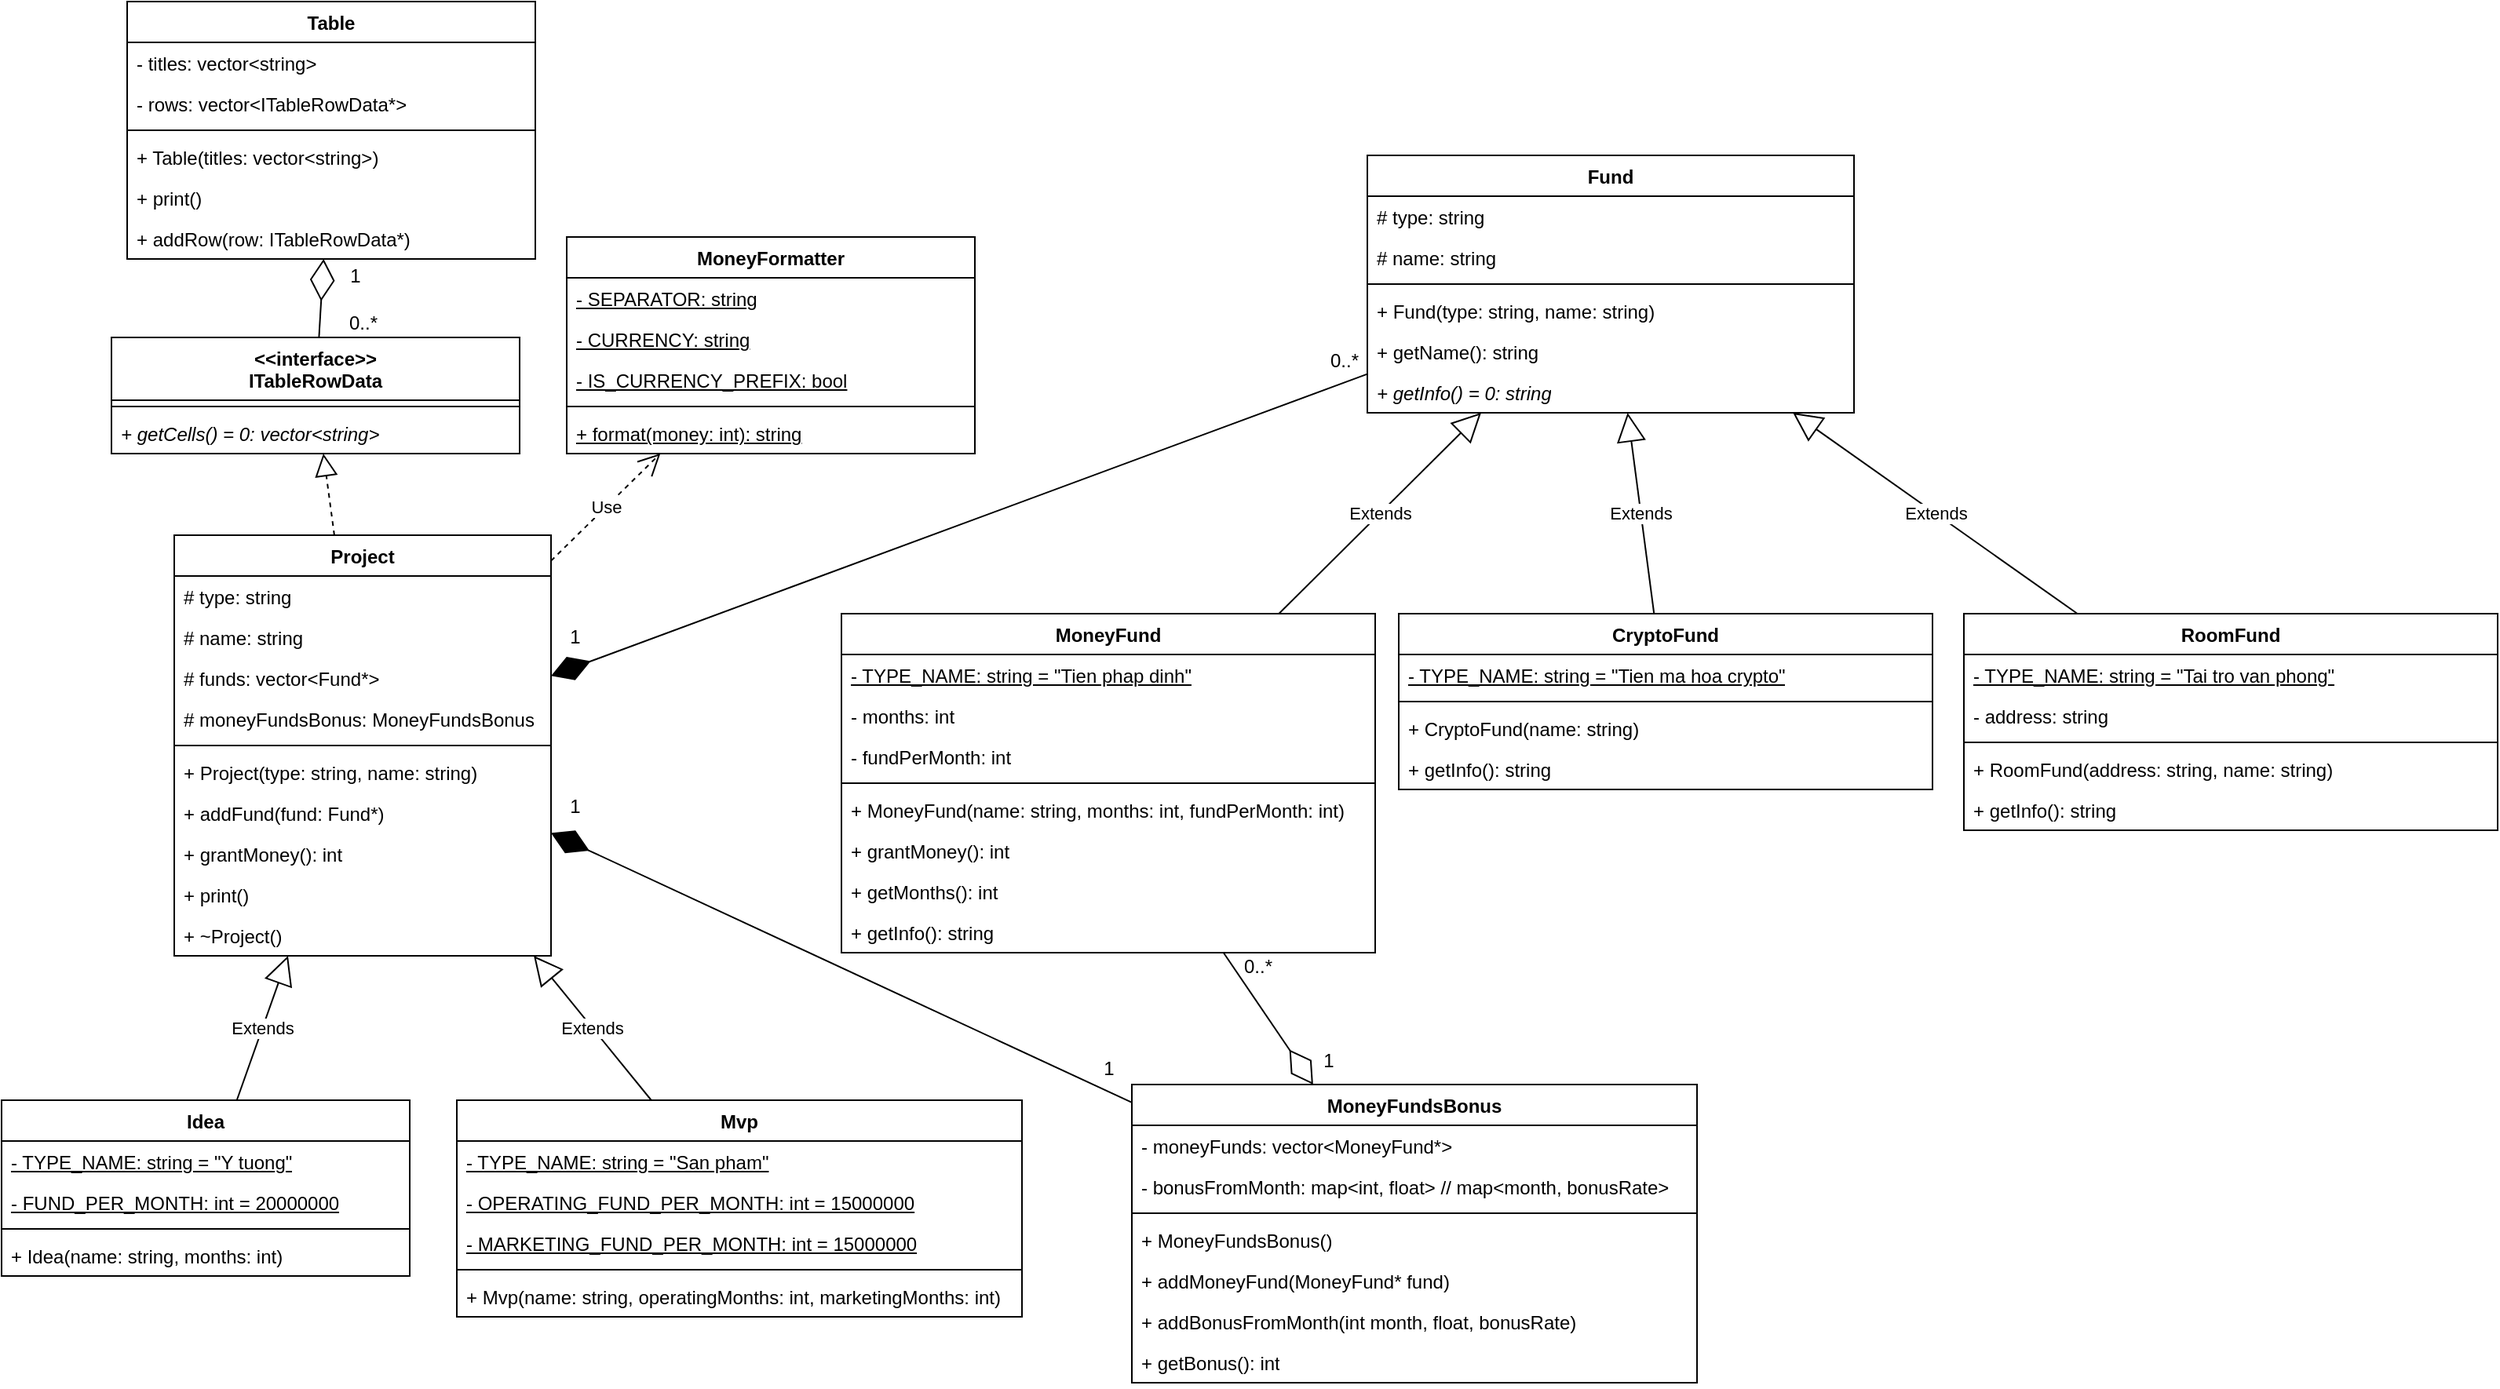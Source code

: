 <mxfile version="21.6.6" type="device">
  <diagram name="Page-1" id="ewAJtJAnc_Y8RpBzLz0w">
    <mxGraphModel dx="1050" dy="1666" grid="1" gridSize="10" guides="1" tooltips="1" connect="1" arrows="1" fold="1" page="1" pageScale="1" pageWidth="850" pageHeight="1100" math="0" shadow="0">
      <root>
        <mxCell id="0" />
        <mxCell id="1" parent="0" />
        <mxCell id="tlYxguj1pBxZnLDJ_f96-1" value="Project" style="swimlane;fontStyle=1;align=center;verticalAlign=top;childLayout=stackLayout;horizontal=1;startSize=26;horizontalStack=0;resizeParent=1;resizeParentMax=0;resizeLast=0;collapsible=1;marginBottom=0;whiteSpace=wrap;html=1;" parent="1" vertex="1">
          <mxGeometry x="230" y="210" width="240" height="268" as="geometry" />
        </mxCell>
        <mxCell id="tlYxguj1pBxZnLDJ_f96-2" value="# type: string" style="text;strokeColor=none;fillColor=none;align=left;verticalAlign=top;spacingLeft=4;spacingRight=4;overflow=hidden;rotatable=0;points=[[0,0.5],[1,0.5]];portConstraint=eastwest;whiteSpace=wrap;html=1;" parent="tlYxguj1pBxZnLDJ_f96-1" vertex="1">
          <mxGeometry y="26" width="240" height="26" as="geometry" />
        </mxCell>
        <mxCell id="tlYxguj1pBxZnLDJ_f96-21" value="# name: string" style="text;strokeColor=none;fillColor=none;align=left;verticalAlign=top;spacingLeft=4;spacingRight=4;overflow=hidden;rotatable=0;points=[[0,0.5],[1,0.5]];portConstraint=eastwest;whiteSpace=wrap;html=1;" parent="tlYxguj1pBxZnLDJ_f96-1" vertex="1">
          <mxGeometry y="52" width="240" height="26" as="geometry" />
        </mxCell>
        <mxCell id="tlYxguj1pBxZnLDJ_f96-26" value="# funds: vector&amp;lt;Fund*&amp;gt;" style="text;strokeColor=none;fillColor=none;align=left;verticalAlign=top;spacingLeft=4;spacingRight=4;overflow=hidden;rotatable=0;points=[[0,0.5],[1,0.5]];portConstraint=eastwest;whiteSpace=wrap;html=1;" parent="tlYxguj1pBxZnLDJ_f96-1" vertex="1">
          <mxGeometry y="78" width="240" height="26" as="geometry" />
        </mxCell>
        <mxCell id="tlYxguj1pBxZnLDJ_f96-110" value="# moneyFundsBonus: MoneyFundsBonus" style="text;strokeColor=none;fillColor=none;align=left;verticalAlign=top;spacingLeft=4;spacingRight=4;overflow=hidden;rotatable=0;points=[[0,0.5],[1,0.5]];portConstraint=eastwest;whiteSpace=wrap;html=1;" parent="tlYxguj1pBxZnLDJ_f96-1" vertex="1">
          <mxGeometry y="104" width="240" height="26" as="geometry" />
        </mxCell>
        <mxCell id="tlYxguj1pBxZnLDJ_f96-3" value="" style="line;strokeWidth=1;fillColor=none;align=left;verticalAlign=middle;spacingTop=-1;spacingLeft=3;spacingRight=3;rotatable=0;labelPosition=right;points=[];portConstraint=eastwest;strokeColor=inherit;" parent="tlYxguj1pBxZnLDJ_f96-1" vertex="1">
          <mxGeometry y="130" width="240" height="8" as="geometry" />
        </mxCell>
        <mxCell id="tlYxguj1pBxZnLDJ_f96-4" value="+ Project(type: string, name: string)" style="text;strokeColor=none;fillColor=none;align=left;verticalAlign=top;spacingLeft=4;spacingRight=4;overflow=hidden;rotatable=0;points=[[0,0.5],[1,0.5]];portConstraint=eastwest;whiteSpace=wrap;html=1;" parent="tlYxguj1pBxZnLDJ_f96-1" vertex="1">
          <mxGeometry y="138" width="240" height="26" as="geometry" />
        </mxCell>
        <mxCell id="tlYxguj1pBxZnLDJ_f96-35" value="+ addFund(fund: Fund*)" style="text;strokeColor=none;fillColor=none;align=left;verticalAlign=top;spacingLeft=4;spacingRight=4;overflow=hidden;rotatable=0;points=[[0,0.5],[1,0.5]];portConstraint=eastwest;whiteSpace=wrap;html=1;" parent="tlYxguj1pBxZnLDJ_f96-1" vertex="1">
          <mxGeometry y="164" width="240" height="26" as="geometry" />
        </mxCell>
        <mxCell id="tlYxguj1pBxZnLDJ_f96-25" value="+ grantMoney(): int" style="text;strokeColor=none;fillColor=none;align=left;verticalAlign=top;spacingLeft=4;spacingRight=4;overflow=hidden;rotatable=0;points=[[0,0.5],[1,0.5]];portConstraint=eastwest;whiteSpace=wrap;html=1;" parent="tlYxguj1pBxZnLDJ_f96-1" vertex="1">
          <mxGeometry y="190" width="240" height="26" as="geometry" />
        </mxCell>
        <mxCell id="tlYxguj1pBxZnLDJ_f96-22" value="+ print()" style="text;strokeColor=none;fillColor=none;align=left;verticalAlign=top;spacingLeft=4;spacingRight=4;overflow=hidden;rotatable=0;points=[[0,0.5],[1,0.5]];portConstraint=eastwest;whiteSpace=wrap;html=1;" parent="tlYxguj1pBxZnLDJ_f96-1" vertex="1">
          <mxGeometry y="216" width="240" height="26" as="geometry" />
        </mxCell>
        <mxCell id="tlYxguj1pBxZnLDJ_f96-33" value="+ ~Project()" style="text;strokeColor=none;fillColor=none;align=left;verticalAlign=top;spacingLeft=4;spacingRight=4;overflow=hidden;rotatable=0;points=[[0,0.5],[1,0.5]];portConstraint=eastwest;whiteSpace=wrap;html=1;" parent="tlYxguj1pBxZnLDJ_f96-1" vertex="1">
          <mxGeometry y="242" width="240" height="26" as="geometry" />
        </mxCell>
        <mxCell id="tlYxguj1pBxZnLDJ_f96-5" value="Idea" style="swimlane;fontStyle=1;align=center;verticalAlign=top;childLayout=stackLayout;horizontal=1;startSize=26;horizontalStack=0;resizeParent=1;resizeParentMax=0;resizeLast=0;collapsible=1;marginBottom=0;whiteSpace=wrap;html=1;" parent="1" vertex="1">
          <mxGeometry x="120" y="570" width="260" height="112" as="geometry" />
        </mxCell>
        <mxCell id="tlYxguj1pBxZnLDJ_f96-6" value="- TYPE_NAME: string = &quot;Y tuong&quot;" style="text;strokeColor=none;fillColor=none;align=left;verticalAlign=top;spacingLeft=4;spacingRight=4;overflow=hidden;rotatable=0;points=[[0,0.5],[1,0.5]];portConstraint=eastwest;whiteSpace=wrap;html=1;fontStyle=4" parent="tlYxguj1pBxZnLDJ_f96-5" vertex="1">
          <mxGeometry y="26" width="260" height="26" as="geometry" />
        </mxCell>
        <mxCell id="tlYxguj1pBxZnLDJ_f96-32" value="- FUND_PER_MONTH: int = 20000000" style="text;strokeColor=none;fillColor=none;align=left;verticalAlign=top;spacingLeft=4;spacingRight=4;overflow=hidden;rotatable=0;points=[[0,0.5],[1,0.5]];portConstraint=eastwest;whiteSpace=wrap;html=1;fontStyle=4" parent="tlYxguj1pBxZnLDJ_f96-5" vertex="1">
          <mxGeometry y="52" width="260" height="26" as="geometry" />
        </mxCell>
        <mxCell id="tlYxguj1pBxZnLDJ_f96-7" value="" style="line;strokeWidth=1;fillColor=none;align=left;verticalAlign=middle;spacingTop=-1;spacingLeft=3;spacingRight=3;rotatable=0;labelPosition=right;points=[];portConstraint=eastwest;strokeColor=inherit;" parent="tlYxguj1pBxZnLDJ_f96-5" vertex="1">
          <mxGeometry y="78" width="260" height="8" as="geometry" />
        </mxCell>
        <mxCell id="tlYxguj1pBxZnLDJ_f96-8" value="+ Idea(name: string, months: int)" style="text;strokeColor=none;fillColor=none;align=left;verticalAlign=top;spacingLeft=4;spacingRight=4;overflow=hidden;rotatable=0;points=[[0,0.5],[1,0.5]];portConstraint=eastwest;whiteSpace=wrap;html=1;" parent="tlYxguj1pBxZnLDJ_f96-5" vertex="1">
          <mxGeometry y="86" width="260" height="26" as="geometry" />
        </mxCell>
        <mxCell id="tlYxguj1pBxZnLDJ_f96-9" value="Mvp" style="swimlane;fontStyle=1;align=center;verticalAlign=top;childLayout=stackLayout;horizontal=1;startSize=26;horizontalStack=0;resizeParent=1;resizeParentMax=0;resizeLast=0;collapsible=1;marginBottom=0;whiteSpace=wrap;html=1;" parent="1" vertex="1">
          <mxGeometry x="410" y="570" width="360" height="138" as="geometry" />
        </mxCell>
        <mxCell id="tlYxguj1pBxZnLDJ_f96-10" value="- TYPE_NAME: string = &quot;San pham&quot;" style="text;strokeColor=none;fillColor=none;align=left;verticalAlign=top;spacingLeft=4;spacingRight=4;overflow=hidden;rotatable=0;points=[[0,0.5],[1,0.5]];portConstraint=eastwest;whiteSpace=wrap;html=1;fontStyle=4" parent="tlYxguj1pBxZnLDJ_f96-9" vertex="1">
          <mxGeometry y="26" width="360" height="26" as="geometry" />
        </mxCell>
        <mxCell id="tlYxguj1pBxZnLDJ_f96-24" value="- OPERATING_FUND_PER_MONTH: int = 15000000" style="text;strokeColor=none;fillColor=none;align=left;verticalAlign=top;spacingLeft=4;spacingRight=4;overflow=hidden;rotatable=0;points=[[0,0.5],[1,0.5]];portConstraint=eastwest;whiteSpace=wrap;html=1;fontStyle=4" parent="tlYxguj1pBxZnLDJ_f96-9" vertex="1">
          <mxGeometry y="52" width="360" height="26" as="geometry" />
        </mxCell>
        <mxCell id="tlYxguj1pBxZnLDJ_f96-36" value="- MARKETING_FUND_PER_MONTH: int = 15000000" style="text;strokeColor=none;fillColor=none;align=left;verticalAlign=top;spacingLeft=4;spacingRight=4;overflow=hidden;rotatable=0;points=[[0,0.5],[1,0.5]];portConstraint=eastwest;whiteSpace=wrap;html=1;fontStyle=4" parent="tlYxguj1pBxZnLDJ_f96-9" vertex="1">
          <mxGeometry y="78" width="360" height="26" as="geometry" />
        </mxCell>
        <mxCell id="tlYxguj1pBxZnLDJ_f96-11" value="" style="line;strokeWidth=1;fillColor=none;align=left;verticalAlign=middle;spacingTop=-1;spacingLeft=3;spacingRight=3;rotatable=0;labelPosition=right;points=[];portConstraint=eastwest;strokeColor=inherit;" parent="tlYxguj1pBxZnLDJ_f96-9" vertex="1">
          <mxGeometry y="104" width="360" height="8" as="geometry" />
        </mxCell>
        <mxCell id="tlYxguj1pBxZnLDJ_f96-12" value="+ Mvp(name: string, operatingMonths: int, marketingMonths: int)" style="text;strokeColor=none;fillColor=none;align=left;verticalAlign=top;spacingLeft=4;spacingRight=4;overflow=hidden;rotatable=0;points=[[0,0.5],[1,0.5]];portConstraint=eastwest;whiteSpace=wrap;html=1;" parent="tlYxguj1pBxZnLDJ_f96-9" vertex="1">
          <mxGeometry y="112" width="360" height="26" as="geometry" />
        </mxCell>
        <mxCell id="tlYxguj1pBxZnLDJ_f96-13" value="Extends" style="endArrow=block;endSize=16;endFill=0;html=1;rounded=0;" parent="1" source="tlYxguj1pBxZnLDJ_f96-5" target="tlYxguj1pBxZnLDJ_f96-1" edge="1">
          <mxGeometry width="160" relative="1" as="geometry">
            <mxPoint x="350" y="410" as="sourcePoint" />
            <mxPoint x="510" y="410" as="targetPoint" />
          </mxGeometry>
        </mxCell>
        <mxCell id="tlYxguj1pBxZnLDJ_f96-14" value="Extends" style="endArrow=block;endSize=16;endFill=0;html=1;rounded=0;" parent="1" source="tlYxguj1pBxZnLDJ_f96-9" target="tlYxguj1pBxZnLDJ_f96-1" edge="1">
          <mxGeometry width="160" relative="1" as="geometry">
            <mxPoint x="350" y="330" as="sourcePoint" />
            <mxPoint x="420" y="256" as="targetPoint" />
          </mxGeometry>
        </mxCell>
        <mxCell id="tlYxguj1pBxZnLDJ_f96-15" value="MoneyFund" style="swimlane;fontStyle=1;align=center;verticalAlign=top;childLayout=stackLayout;horizontal=1;startSize=26;horizontalStack=0;resizeParent=1;resizeParentMax=0;resizeLast=0;collapsible=1;marginBottom=0;whiteSpace=wrap;html=1;" parent="1" vertex="1">
          <mxGeometry x="655" y="260" width="340" height="216" as="geometry" />
        </mxCell>
        <mxCell id="tlYxguj1pBxZnLDJ_f96-92" value="- TYPE_NAME: string = &quot;Tien phap dinh&quot;" style="text;strokeColor=none;fillColor=none;align=left;verticalAlign=top;spacingLeft=4;spacingRight=4;overflow=hidden;rotatable=0;points=[[0,0.5],[1,0.5]];portConstraint=eastwest;whiteSpace=wrap;html=1;fontStyle=4" parent="tlYxguj1pBxZnLDJ_f96-15" vertex="1">
          <mxGeometry y="26" width="340" height="26" as="geometry" />
        </mxCell>
        <mxCell id="tlYxguj1pBxZnLDJ_f96-16" value="- months: int" style="text;strokeColor=none;fillColor=none;align=left;verticalAlign=top;spacingLeft=4;spacingRight=4;overflow=hidden;rotatable=0;points=[[0,0.5],[1,0.5]];portConstraint=eastwest;whiteSpace=wrap;html=1;" parent="tlYxguj1pBxZnLDJ_f96-15" vertex="1">
          <mxGeometry y="52" width="340" height="26" as="geometry" />
        </mxCell>
        <mxCell id="tlYxguj1pBxZnLDJ_f96-20" value="- fundPerMonth: int" style="text;strokeColor=none;fillColor=none;align=left;verticalAlign=top;spacingLeft=4;spacingRight=4;overflow=hidden;rotatable=0;points=[[0,0.5],[1,0.5]];portConstraint=eastwest;whiteSpace=wrap;html=1;" parent="tlYxguj1pBxZnLDJ_f96-15" vertex="1">
          <mxGeometry y="78" width="340" height="26" as="geometry" />
        </mxCell>
        <mxCell id="tlYxguj1pBxZnLDJ_f96-17" value="" style="line;strokeWidth=1;fillColor=none;align=left;verticalAlign=middle;spacingTop=-1;spacingLeft=3;spacingRight=3;rotatable=0;labelPosition=right;points=[];portConstraint=eastwest;strokeColor=inherit;" parent="tlYxguj1pBxZnLDJ_f96-15" vertex="1">
          <mxGeometry y="104" width="340" height="8" as="geometry" />
        </mxCell>
        <mxCell id="tlYxguj1pBxZnLDJ_f96-34" value="&lt;div&gt;+ MoneyFund(name: string, months: int, fundPerMonth: int)&lt;/div&gt;" style="text;strokeColor=none;fillColor=none;align=left;verticalAlign=top;spacingLeft=4;spacingRight=4;overflow=hidden;rotatable=0;points=[[0,0.5],[1,0.5]];portConstraint=eastwest;whiteSpace=wrap;html=1;" parent="tlYxguj1pBxZnLDJ_f96-15" vertex="1">
          <mxGeometry y="112" width="340" height="26" as="geometry" />
        </mxCell>
        <mxCell id="tlYxguj1pBxZnLDJ_f96-18" value="+ grantMoney(): int" style="text;strokeColor=none;fillColor=none;align=left;verticalAlign=top;spacingLeft=4;spacingRight=4;overflow=hidden;rotatable=0;points=[[0,0.5],[1,0.5]];portConstraint=eastwest;whiteSpace=wrap;html=1;" parent="tlYxguj1pBxZnLDJ_f96-15" vertex="1">
          <mxGeometry y="138" width="340" height="26" as="geometry" />
        </mxCell>
        <mxCell id="tlYxguj1pBxZnLDJ_f96-31" value="+ getMonths(): int" style="text;strokeColor=none;fillColor=none;align=left;verticalAlign=top;spacingLeft=4;spacingRight=4;overflow=hidden;rotatable=0;points=[[0,0.5],[1,0.5]];portConstraint=eastwest;whiteSpace=wrap;html=1;" parent="tlYxguj1pBxZnLDJ_f96-15" vertex="1">
          <mxGeometry y="164" width="340" height="26" as="geometry" />
        </mxCell>
        <mxCell id="tlYxguj1pBxZnLDJ_f96-37" value="+ getInfo(): string" style="text;strokeColor=none;fillColor=none;align=left;verticalAlign=top;spacingLeft=4;spacingRight=4;overflow=hidden;rotatable=0;points=[[0,0.5],[1,0.5]];portConstraint=eastwest;whiteSpace=wrap;html=1;" parent="tlYxguj1pBxZnLDJ_f96-15" vertex="1">
          <mxGeometry y="190" width="340" height="26" as="geometry" />
        </mxCell>
        <mxCell id="tlYxguj1pBxZnLDJ_f96-27" value="" style="endArrow=diamondThin;endFill=1;endSize=24;html=1;rounded=0;" parent="1" source="tlYxguj1pBxZnLDJ_f96-65" target="tlYxguj1pBxZnLDJ_f96-1" edge="1">
          <mxGeometry width="160" relative="1" as="geometry">
            <mxPoint x="380" y="190" as="sourcePoint" />
            <mxPoint x="540" y="190" as="targetPoint" />
          </mxGeometry>
        </mxCell>
        <mxCell id="tlYxguj1pBxZnLDJ_f96-28" value="1" style="text;html=1;align=center;verticalAlign=middle;resizable=0;points=[];autosize=1;strokeColor=none;fillColor=none;" parent="1" vertex="1">
          <mxGeometry x="470" y="260" width="30" height="30" as="geometry" />
        </mxCell>
        <mxCell id="tlYxguj1pBxZnLDJ_f96-29" value="0..*" style="text;html=1;align=center;verticalAlign=middle;resizable=0;points=[];autosize=1;strokeColor=none;fillColor=none;" parent="1" vertex="1">
          <mxGeometry x="955" y="84" width="40" height="30" as="geometry" />
        </mxCell>
        <mxCell id="tlYxguj1pBxZnLDJ_f96-38" value="MoneyFormatter" style="swimlane;fontStyle=1;align=center;verticalAlign=top;childLayout=stackLayout;horizontal=1;startSize=26;horizontalStack=0;resizeParent=1;resizeParentMax=0;resizeLast=0;collapsible=1;marginBottom=0;whiteSpace=wrap;html=1;" parent="1" vertex="1">
          <mxGeometry x="480" y="20" width="260" height="138" as="geometry" />
        </mxCell>
        <mxCell id="tlYxguj1pBxZnLDJ_f96-39" value="- SEPARATOR: string" style="text;strokeColor=none;fillColor=none;align=left;verticalAlign=top;spacingLeft=4;spacingRight=4;overflow=hidden;rotatable=0;points=[[0,0.5],[1,0.5]];portConstraint=eastwest;whiteSpace=wrap;html=1;fontStyle=4" parent="tlYxguj1pBxZnLDJ_f96-38" vertex="1">
          <mxGeometry y="26" width="260" height="26" as="geometry" />
        </mxCell>
        <mxCell id="tlYxguj1pBxZnLDJ_f96-40" value="- CURRENCY: string" style="text;strokeColor=none;fillColor=none;align=left;verticalAlign=top;spacingLeft=4;spacingRight=4;overflow=hidden;rotatable=0;points=[[0,0.5],[1,0.5]];portConstraint=eastwest;whiteSpace=wrap;html=1;fontStyle=4" parent="tlYxguj1pBxZnLDJ_f96-38" vertex="1">
          <mxGeometry y="52" width="260" height="26" as="geometry" />
        </mxCell>
        <mxCell id="tlYxguj1pBxZnLDJ_f96-43" value="- IS_CURRENCY_PREFIX: bool" style="text;strokeColor=none;fillColor=none;align=left;verticalAlign=top;spacingLeft=4;spacingRight=4;overflow=hidden;rotatable=0;points=[[0,0.5],[1,0.5]];portConstraint=eastwest;whiteSpace=wrap;html=1;fontStyle=4" parent="tlYxguj1pBxZnLDJ_f96-38" vertex="1">
          <mxGeometry y="78" width="260" height="26" as="geometry" />
        </mxCell>
        <mxCell id="tlYxguj1pBxZnLDJ_f96-41" value="" style="line;strokeWidth=1;fillColor=none;align=left;verticalAlign=middle;spacingTop=-1;spacingLeft=3;spacingRight=3;rotatable=0;labelPosition=right;points=[];portConstraint=eastwest;strokeColor=inherit;" parent="tlYxguj1pBxZnLDJ_f96-38" vertex="1">
          <mxGeometry y="104" width="260" height="8" as="geometry" />
        </mxCell>
        <mxCell id="tlYxguj1pBxZnLDJ_f96-42" value="+ format(money: int): string" style="text;strokeColor=none;fillColor=none;align=left;verticalAlign=top;spacingLeft=4;spacingRight=4;overflow=hidden;rotatable=0;points=[[0,0.5],[1,0.5]];portConstraint=eastwest;whiteSpace=wrap;html=1;fontStyle=4" parent="tlYxguj1pBxZnLDJ_f96-38" vertex="1">
          <mxGeometry y="112" width="260" height="26" as="geometry" />
        </mxCell>
        <mxCell id="tlYxguj1pBxZnLDJ_f96-44" value="Use" style="endArrow=open;endSize=12;dashed=1;html=1;rounded=0;" parent="1" source="tlYxguj1pBxZnLDJ_f96-1" target="tlYxguj1pBxZnLDJ_f96-38" edge="1">
          <mxGeometry width="160" relative="1" as="geometry">
            <mxPoint x="420" y="220" as="sourcePoint" />
            <mxPoint x="580" y="220" as="targetPoint" />
          </mxGeometry>
        </mxCell>
        <mxCell id="tlYxguj1pBxZnLDJ_f96-45" value="&lt;div&gt;&amp;lt;&amp;lt;interface&amp;gt;&amp;gt;&lt;br&gt;&lt;/div&gt;&lt;div&gt;ITableRowData&lt;/div&gt;" style="swimlane;fontStyle=1;align=center;verticalAlign=top;childLayout=stackLayout;horizontal=1;startSize=40;horizontalStack=0;resizeParent=1;resizeParentMax=0;resizeLast=0;collapsible=1;marginBottom=0;whiteSpace=wrap;html=1;" parent="1" vertex="1">
          <mxGeometry x="190" y="84" width="260" height="74" as="geometry" />
        </mxCell>
        <mxCell id="tlYxguj1pBxZnLDJ_f96-49" value="" style="line;strokeWidth=1;fillColor=none;align=left;verticalAlign=middle;spacingTop=-1;spacingLeft=3;spacingRight=3;rotatable=0;labelPosition=right;points=[];portConstraint=eastwest;strokeColor=inherit;" parent="tlYxguj1pBxZnLDJ_f96-45" vertex="1">
          <mxGeometry y="40" width="260" height="8" as="geometry" />
        </mxCell>
        <mxCell id="tlYxguj1pBxZnLDJ_f96-50" value="+ getCells() = 0: vector&amp;lt;string&amp;gt;" style="text;strokeColor=none;fillColor=none;align=left;verticalAlign=top;spacingLeft=4;spacingRight=4;overflow=hidden;rotatable=0;points=[[0,0.5],[1,0.5]];portConstraint=eastwest;whiteSpace=wrap;html=1;fontStyle=2" parent="tlYxguj1pBxZnLDJ_f96-45" vertex="1">
          <mxGeometry y="48" width="260" height="26" as="geometry" />
        </mxCell>
        <mxCell id="tlYxguj1pBxZnLDJ_f96-51" value="" style="endArrow=block;dashed=1;endFill=0;endSize=12;html=1;rounded=0;" parent="1" source="tlYxguj1pBxZnLDJ_f96-1" target="tlYxguj1pBxZnLDJ_f96-45" edge="1">
          <mxGeometry width="160" relative="1" as="geometry">
            <mxPoint x="420" y="140" as="sourcePoint" />
            <mxPoint x="580" y="140" as="targetPoint" />
          </mxGeometry>
        </mxCell>
        <mxCell id="tlYxguj1pBxZnLDJ_f96-52" value="Table" style="swimlane;fontStyle=1;align=center;verticalAlign=top;childLayout=stackLayout;horizontal=1;startSize=26;horizontalStack=0;resizeParent=1;resizeParentMax=0;resizeLast=0;collapsible=1;marginBottom=0;whiteSpace=wrap;html=1;" parent="1" vertex="1">
          <mxGeometry x="200" y="-130" width="260" height="164" as="geometry" />
        </mxCell>
        <mxCell id="tlYxguj1pBxZnLDJ_f96-55" value="- titles: vector&amp;lt;string&amp;gt;" style="text;strokeColor=none;fillColor=none;align=left;verticalAlign=top;spacingLeft=4;spacingRight=4;overflow=hidden;rotatable=0;points=[[0,0.5],[1,0.5]];portConstraint=eastwest;whiteSpace=wrap;html=1;fontStyle=0" parent="tlYxguj1pBxZnLDJ_f96-52" vertex="1">
          <mxGeometry y="26" width="260" height="26" as="geometry" />
        </mxCell>
        <mxCell id="tlYxguj1pBxZnLDJ_f96-58" value="- rows: vector&amp;lt;ITableRowData*&amp;gt;" style="text;strokeColor=none;fillColor=none;align=left;verticalAlign=top;spacingLeft=4;spacingRight=4;overflow=hidden;rotatable=0;points=[[0,0.5],[1,0.5]];portConstraint=eastwest;whiteSpace=wrap;html=1;fontStyle=0" parent="tlYxguj1pBxZnLDJ_f96-52" vertex="1">
          <mxGeometry y="52" width="260" height="26" as="geometry" />
        </mxCell>
        <mxCell id="tlYxguj1pBxZnLDJ_f96-56" value="" style="line;strokeWidth=1;fillColor=none;align=left;verticalAlign=middle;spacingTop=-1;spacingLeft=3;spacingRight=3;rotatable=0;labelPosition=right;points=[];portConstraint=eastwest;strokeColor=inherit;" parent="tlYxguj1pBxZnLDJ_f96-52" vertex="1">
          <mxGeometry y="78" width="260" height="8" as="geometry" />
        </mxCell>
        <mxCell id="tlYxguj1pBxZnLDJ_f96-57" value="+ Table(titles: vector&amp;lt;string&amp;gt;)" style="text;strokeColor=none;fillColor=none;align=left;verticalAlign=top;spacingLeft=4;spacingRight=4;overflow=hidden;rotatable=0;points=[[0,0.5],[1,0.5]];portConstraint=eastwest;whiteSpace=wrap;html=1;fontStyle=0" parent="tlYxguj1pBxZnLDJ_f96-52" vertex="1">
          <mxGeometry y="86" width="260" height="26" as="geometry" />
        </mxCell>
        <mxCell id="tlYxguj1pBxZnLDJ_f96-59" value="+ print()" style="text;strokeColor=none;fillColor=none;align=left;verticalAlign=top;spacingLeft=4;spacingRight=4;overflow=hidden;rotatable=0;points=[[0,0.5],[1,0.5]];portConstraint=eastwest;whiteSpace=wrap;html=1;fontStyle=0" parent="tlYxguj1pBxZnLDJ_f96-52" vertex="1">
          <mxGeometry y="112" width="260" height="26" as="geometry" />
        </mxCell>
        <mxCell id="tlYxguj1pBxZnLDJ_f96-60" value="+ addRow(row: ITableRowData*)" style="text;strokeColor=none;fillColor=none;align=left;verticalAlign=top;spacingLeft=4;spacingRight=4;overflow=hidden;rotatable=0;points=[[0,0.5],[1,0.5]];portConstraint=eastwest;whiteSpace=wrap;html=1;fontStyle=0" parent="tlYxguj1pBxZnLDJ_f96-52" vertex="1">
          <mxGeometry y="138" width="260" height="26" as="geometry" />
        </mxCell>
        <mxCell id="tlYxguj1pBxZnLDJ_f96-62" value="" style="endArrow=diamondThin;endFill=0;endSize=24;html=1;rounded=0;" parent="1" source="tlYxguj1pBxZnLDJ_f96-45" target="tlYxguj1pBxZnLDJ_f96-52" edge="1">
          <mxGeometry width="160" relative="1" as="geometry">
            <mxPoint x="420" y="-10" as="sourcePoint" />
            <mxPoint x="580" y="-10" as="targetPoint" />
          </mxGeometry>
        </mxCell>
        <mxCell id="tlYxguj1pBxZnLDJ_f96-63" value="1" style="text;html=1;align=center;verticalAlign=middle;resizable=0;points=[];autosize=1;strokeColor=none;fillColor=none;" parent="1" vertex="1">
          <mxGeometry x="330" y="30" width="30" height="30" as="geometry" />
        </mxCell>
        <mxCell id="tlYxguj1pBxZnLDJ_f96-64" value="0..*" style="text;html=1;align=center;verticalAlign=middle;resizable=0;points=[];autosize=1;strokeColor=none;fillColor=none;" parent="1" vertex="1">
          <mxGeometry x="330" y="60" width="40" height="30" as="geometry" />
        </mxCell>
        <mxCell id="tlYxguj1pBxZnLDJ_f96-65" value="Fund" style="swimlane;fontStyle=1;align=center;verticalAlign=top;childLayout=stackLayout;horizontal=1;startSize=26;horizontalStack=0;resizeParent=1;resizeParentMax=0;resizeLast=0;collapsible=1;marginBottom=0;whiteSpace=wrap;html=1;" parent="1" vertex="1">
          <mxGeometry x="990" y="-32" width="310" height="164" as="geometry" />
        </mxCell>
        <mxCell id="tlYxguj1pBxZnLDJ_f96-66" value="# type: string" style="text;strokeColor=none;fillColor=none;align=left;verticalAlign=top;spacingLeft=4;spacingRight=4;overflow=hidden;rotatable=0;points=[[0,0.5],[1,0.5]];portConstraint=eastwest;whiteSpace=wrap;html=1;" parent="tlYxguj1pBxZnLDJ_f96-65" vertex="1">
          <mxGeometry y="26" width="310" height="26" as="geometry" />
        </mxCell>
        <mxCell id="tlYxguj1pBxZnLDJ_f96-76" value="# name: string" style="text;strokeColor=none;fillColor=none;align=left;verticalAlign=top;spacingLeft=4;spacingRight=4;overflow=hidden;rotatable=0;points=[[0,0.5],[1,0.5]];portConstraint=eastwest;whiteSpace=wrap;html=1;" parent="tlYxguj1pBxZnLDJ_f96-65" vertex="1">
          <mxGeometry y="52" width="310" height="26" as="geometry" />
        </mxCell>
        <mxCell id="tlYxguj1pBxZnLDJ_f96-69" value="" style="line;strokeWidth=1;fillColor=none;align=left;verticalAlign=middle;spacingTop=-1;spacingLeft=3;spacingRight=3;rotatable=0;labelPosition=right;points=[];portConstraint=eastwest;strokeColor=inherit;" parent="tlYxguj1pBxZnLDJ_f96-65" vertex="1">
          <mxGeometry y="78" width="310" height="8" as="geometry" />
        </mxCell>
        <mxCell id="tlYxguj1pBxZnLDJ_f96-70" value="&lt;div&gt;+ Fund(type: string, name: string)&lt;/div&gt;" style="text;strokeColor=none;fillColor=none;align=left;verticalAlign=top;spacingLeft=4;spacingRight=4;overflow=hidden;rotatable=0;points=[[0,0.5],[1,0.5]];portConstraint=eastwest;whiteSpace=wrap;html=1;" parent="tlYxguj1pBxZnLDJ_f96-65" vertex="1">
          <mxGeometry y="86" width="310" height="26" as="geometry" />
        </mxCell>
        <mxCell id="tlYxguj1pBxZnLDJ_f96-72" value="+ getName(): string" style="text;strokeColor=none;fillColor=none;align=left;verticalAlign=top;spacingLeft=4;spacingRight=4;overflow=hidden;rotatable=0;points=[[0,0.5],[1,0.5]];portConstraint=eastwest;whiteSpace=wrap;html=1;" parent="tlYxguj1pBxZnLDJ_f96-65" vertex="1">
          <mxGeometry y="112" width="310" height="26" as="geometry" />
        </mxCell>
        <mxCell id="tlYxguj1pBxZnLDJ_f96-74" value="+ getInfo() = 0: string" style="text;strokeColor=none;fillColor=none;align=left;verticalAlign=top;spacingLeft=4;spacingRight=4;overflow=hidden;rotatable=0;points=[[0,0.5],[1,0.5]];portConstraint=eastwest;whiteSpace=wrap;html=1;fontStyle=2" parent="tlYxguj1pBxZnLDJ_f96-65" vertex="1">
          <mxGeometry y="138" width="310" height="26" as="geometry" />
        </mxCell>
        <mxCell id="tlYxguj1pBxZnLDJ_f96-75" value="Extends" style="endArrow=block;endSize=16;endFill=0;html=1;rounded=0;" parent="1" source="tlYxguj1pBxZnLDJ_f96-15" target="tlYxguj1pBxZnLDJ_f96-65" edge="1">
          <mxGeometry width="160" relative="1" as="geometry">
            <mxPoint x="810" y="300" as="sourcePoint" />
            <mxPoint x="970" y="300" as="targetPoint" />
          </mxGeometry>
        </mxCell>
        <mxCell id="tlYxguj1pBxZnLDJ_f96-77" value="CryptoFund" style="swimlane;fontStyle=1;align=center;verticalAlign=top;childLayout=stackLayout;horizontal=1;startSize=26;horizontalStack=0;resizeParent=1;resizeParentMax=0;resizeLast=0;collapsible=1;marginBottom=0;whiteSpace=wrap;html=1;" parent="1" vertex="1">
          <mxGeometry x="1010" y="260" width="340" height="112" as="geometry" />
        </mxCell>
        <mxCell id="tlYxguj1pBxZnLDJ_f96-78" value="- TYPE_NAME: string = &quot;Tien ma hoa crypto&quot;" style="text;strokeColor=none;fillColor=none;align=left;verticalAlign=top;spacingLeft=4;spacingRight=4;overflow=hidden;rotatable=0;points=[[0,0.5],[1,0.5]];portConstraint=eastwest;whiteSpace=wrap;html=1;fontStyle=4" parent="tlYxguj1pBxZnLDJ_f96-77" vertex="1">
          <mxGeometry y="26" width="340" height="26" as="geometry" />
        </mxCell>
        <mxCell id="tlYxguj1pBxZnLDJ_f96-80" value="" style="line;strokeWidth=1;fillColor=none;align=left;verticalAlign=middle;spacingTop=-1;spacingLeft=3;spacingRight=3;rotatable=0;labelPosition=right;points=[];portConstraint=eastwest;strokeColor=inherit;" parent="tlYxguj1pBxZnLDJ_f96-77" vertex="1">
          <mxGeometry y="52" width="340" height="8" as="geometry" />
        </mxCell>
        <mxCell id="tlYxguj1pBxZnLDJ_f96-81" value="&lt;div&gt;+ CryptoFund(name: string)&lt;/div&gt;" style="text;strokeColor=none;fillColor=none;align=left;verticalAlign=top;spacingLeft=4;spacingRight=4;overflow=hidden;rotatable=0;points=[[0,0.5],[1,0.5]];portConstraint=eastwest;whiteSpace=wrap;html=1;" parent="tlYxguj1pBxZnLDJ_f96-77" vertex="1">
          <mxGeometry y="60" width="340" height="26" as="geometry" />
        </mxCell>
        <mxCell id="tlYxguj1pBxZnLDJ_f96-84" value="+ getInfo(): string" style="text;strokeColor=none;fillColor=none;align=left;verticalAlign=top;spacingLeft=4;spacingRight=4;overflow=hidden;rotatable=0;points=[[0,0.5],[1,0.5]];portConstraint=eastwest;whiteSpace=wrap;html=1;" parent="tlYxguj1pBxZnLDJ_f96-77" vertex="1">
          <mxGeometry y="86" width="340" height="26" as="geometry" />
        </mxCell>
        <mxCell id="tlYxguj1pBxZnLDJ_f96-85" value="Extends" style="endArrow=block;endSize=16;endFill=0;html=1;rounded=0;" parent="1" source="tlYxguj1pBxZnLDJ_f96-77" target="tlYxguj1pBxZnLDJ_f96-65" edge="1">
          <mxGeometry width="160" relative="1" as="geometry">
            <mxPoint x="920" y="231" as="sourcePoint" />
            <mxPoint x="1042" y="142" as="targetPoint" />
          </mxGeometry>
        </mxCell>
        <mxCell id="tlYxguj1pBxZnLDJ_f96-86" value="RoomFund" style="swimlane;fontStyle=1;align=center;verticalAlign=top;childLayout=stackLayout;horizontal=1;startSize=26;horizontalStack=0;resizeParent=1;resizeParentMax=0;resizeLast=0;collapsible=1;marginBottom=0;whiteSpace=wrap;html=1;" parent="1" vertex="1">
          <mxGeometry x="1370" y="260" width="340" height="138" as="geometry" />
        </mxCell>
        <mxCell id="tlYxguj1pBxZnLDJ_f96-93" value="- TYPE_NAME: string = &quot;Tai tro van phong&quot;" style="text;strokeColor=none;fillColor=none;align=left;verticalAlign=top;spacingLeft=4;spacingRight=4;overflow=hidden;rotatable=0;points=[[0,0.5],[1,0.5]];portConstraint=eastwest;whiteSpace=wrap;html=1;fontStyle=4" parent="tlYxguj1pBxZnLDJ_f96-86" vertex="1">
          <mxGeometry y="26" width="340" height="26" as="geometry" />
        </mxCell>
        <mxCell id="tlYxguj1pBxZnLDJ_f96-87" value="- address: string" style="text;strokeColor=none;fillColor=none;align=left;verticalAlign=top;spacingLeft=4;spacingRight=4;overflow=hidden;rotatable=0;points=[[0,0.5],[1,0.5]];portConstraint=eastwest;whiteSpace=wrap;html=1;" parent="tlYxguj1pBxZnLDJ_f96-86" vertex="1">
          <mxGeometry y="52" width="340" height="26" as="geometry" />
        </mxCell>
        <mxCell id="tlYxguj1pBxZnLDJ_f96-88" value="" style="line;strokeWidth=1;fillColor=none;align=left;verticalAlign=middle;spacingTop=-1;spacingLeft=3;spacingRight=3;rotatable=0;labelPosition=right;points=[];portConstraint=eastwest;strokeColor=inherit;" parent="tlYxguj1pBxZnLDJ_f96-86" vertex="1">
          <mxGeometry y="78" width="340" height="8" as="geometry" />
        </mxCell>
        <mxCell id="tlYxguj1pBxZnLDJ_f96-89" value="&lt;div&gt;+ RoomFund(address: string, name: string)&lt;/div&gt;" style="text;strokeColor=none;fillColor=none;align=left;verticalAlign=top;spacingLeft=4;spacingRight=4;overflow=hidden;rotatable=0;points=[[0,0.5],[1,0.5]];portConstraint=eastwest;whiteSpace=wrap;html=1;" parent="tlYxguj1pBxZnLDJ_f96-86" vertex="1">
          <mxGeometry y="86" width="340" height="26" as="geometry" />
        </mxCell>
        <mxCell id="tlYxguj1pBxZnLDJ_f96-90" value="+ getInfo(): string" style="text;strokeColor=none;fillColor=none;align=left;verticalAlign=top;spacingLeft=4;spacingRight=4;overflow=hidden;rotatable=0;points=[[0,0.5],[1,0.5]];portConstraint=eastwest;whiteSpace=wrap;html=1;" parent="tlYxguj1pBxZnLDJ_f96-86" vertex="1">
          <mxGeometry y="112" width="340" height="26" as="geometry" />
        </mxCell>
        <mxCell id="tlYxguj1pBxZnLDJ_f96-91" value="Extends" style="endArrow=block;endSize=16;endFill=0;html=1;rounded=0;" parent="1" source="tlYxguj1pBxZnLDJ_f96-86" target="tlYxguj1pBxZnLDJ_f96-65" edge="1">
          <mxGeometry width="160" relative="1" as="geometry">
            <mxPoint x="1155" y="270" as="sourcePoint" />
            <mxPoint x="1155" y="142" as="targetPoint" />
          </mxGeometry>
        </mxCell>
        <mxCell id="tlYxguj1pBxZnLDJ_f96-94" value="MoneyFundsBonus" style="swimlane;fontStyle=1;align=center;verticalAlign=top;childLayout=stackLayout;horizontal=1;startSize=26;horizontalStack=0;resizeParent=1;resizeParentMax=0;resizeLast=0;collapsible=1;marginBottom=0;whiteSpace=wrap;html=1;" parent="1" vertex="1">
          <mxGeometry x="840" y="560" width="360" height="190" as="geometry" />
        </mxCell>
        <mxCell id="tlYxguj1pBxZnLDJ_f96-96" value="- moneyFunds: vector&amp;lt;MoneyFund*&amp;gt;" style="text;strokeColor=none;fillColor=none;align=left;verticalAlign=top;spacingLeft=4;spacingRight=4;overflow=hidden;rotatable=0;points=[[0,0.5],[1,0.5]];portConstraint=eastwest;whiteSpace=wrap;html=1;" parent="tlYxguj1pBxZnLDJ_f96-94" vertex="1">
          <mxGeometry y="26" width="360" height="26" as="geometry" />
        </mxCell>
        <mxCell id="tlYxguj1pBxZnLDJ_f96-97" value="- bonusFromMonth: map&amp;lt;int, float&amp;gt; // map&amp;lt;month, bonusRate&amp;gt;" style="text;strokeColor=none;fillColor=none;align=left;verticalAlign=top;spacingLeft=4;spacingRight=4;overflow=hidden;rotatable=0;points=[[0,0.5],[1,0.5]];portConstraint=eastwest;whiteSpace=wrap;html=1;" parent="tlYxguj1pBxZnLDJ_f96-94" vertex="1">
          <mxGeometry y="52" width="360" height="26" as="geometry" />
        </mxCell>
        <mxCell id="tlYxguj1pBxZnLDJ_f96-98" value="" style="line;strokeWidth=1;fillColor=none;align=left;verticalAlign=middle;spacingTop=-1;spacingLeft=3;spacingRight=3;rotatable=0;labelPosition=right;points=[];portConstraint=eastwest;strokeColor=inherit;" parent="tlYxguj1pBxZnLDJ_f96-94" vertex="1">
          <mxGeometry y="78" width="360" height="8" as="geometry" />
        </mxCell>
        <mxCell id="tlYxguj1pBxZnLDJ_f96-99" value="+ MoneyFundsBonus()" style="text;strokeColor=none;fillColor=none;align=left;verticalAlign=top;spacingLeft=4;spacingRight=4;overflow=hidden;rotatable=0;points=[[0,0.5],[1,0.5]];portConstraint=eastwest;whiteSpace=wrap;html=1;" parent="tlYxguj1pBxZnLDJ_f96-94" vertex="1">
          <mxGeometry y="86" width="360" height="26" as="geometry" />
        </mxCell>
        <mxCell id="tlYxguj1pBxZnLDJ_f96-100" value="&lt;div&gt;+ addMoneyFund(MoneyFund* fund)&lt;br&gt;&lt;/div&gt;" style="text;strokeColor=none;fillColor=none;align=left;verticalAlign=top;spacingLeft=4;spacingRight=4;overflow=hidden;rotatable=0;points=[[0,0.5],[1,0.5]];portConstraint=eastwest;whiteSpace=wrap;html=1;" parent="tlYxguj1pBxZnLDJ_f96-94" vertex="1">
          <mxGeometry y="112" width="360" height="26" as="geometry" />
        </mxCell>
        <mxCell id="tlYxguj1pBxZnLDJ_f96-118" value="+ addBonusFromMonth(int month, float, bonusRate)" style="text;strokeColor=none;fillColor=none;align=left;verticalAlign=top;spacingLeft=4;spacingRight=4;overflow=hidden;rotatable=0;points=[[0,0.5],[1,0.5]];portConstraint=eastwest;whiteSpace=wrap;html=1;" parent="tlYxguj1pBxZnLDJ_f96-94" vertex="1">
          <mxGeometry y="138" width="360" height="26" as="geometry" />
        </mxCell>
        <mxCell id="tlYxguj1pBxZnLDJ_f96-102" value="+ getBonus(): int" style="text;strokeColor=none;fillColor=none;align=left;verticalAlign=top;spacingLeft=4;spacingRight=4;overflow=hidden;rotatable=0;points=[[0,0.5],[1,0.5]];portConstraint=eastwest;whiteSpace=wrap;html=1;" parent="tlYxguj1pBxZnLDJ_f96-94" vertex="1">
          <mxGeometry y="164" width="360" height="26" as="geometry" />
        </mxCell>
        <mxCell id="tlYxguj1pBxZnLDJ_f96-111" value="" style="endArrow=diamondThin;endFill=0;endSize=24;html=1;rounded=0;" parent="1" source="tlYxguj1pBxZnLDJ_f96-15" target="tlYxguj1pBxZnLDJ_f96-94" edge="1">
          <mxGeometry width="160" relative="1" as="geometry">
            <mxPoint x="750" y="550" as="sourcePoint" />
            <mxPoint x="753" y="500" as="targetPoint" />
          </mxGeometry>
        </mxCell>
        <mxCell id="tlYxguj1pBxZnLDJ_f96-112" value="1" style="text;html=1;align=center;verticalAlign=middle;resizable=0;points=[];autosize=1;strokeColor=none;fillColor=none;" parent="1" vertex="1">
          <mxGeometry x="950" y="530" width="30" height="30" as="geometry" />
        </mxCell>
        <mxCell id="tlYxguj1pBxZnLDJ_f96-113" value="0..*" style="text;html=1;align=center;verticalAlign=middle;resizable=0;points=[];autosize=1;strokeColor=none;fillColor=none;" parent="1" vertex="1">
          <mxGeometry x="900" y="470" width="40" height="30" as="geometry" />
        </mxCell>
        <mxCell id="tlYxguj1pBxZnLDJ_f96-115" value="" style="endArrow=diamondThin;endFill=1;endSize=24;html=1;rounded=0;" parent="1" source="tlYxguj1pBxZnLDJ_f96-94" target="tlYxguj1pBxZnLDJ_f96-1" edge="1">
          <mxGeometry width="160" relative="1" as="geometry">
            <mxPoint x="650" y="460" as="sourcePoint" />
            <mxPoint x="510" y="465" as="targetPoint" />
          </mxGeometry>
        </mxCell>
        <mxCell id="tlYxguj1pBxZnLDJ_f96-116" value="1" style="text;html=1;align=center;verticalAlign=middle;resizable=0;points=[];autosize=1;strokeColor=none;fillColor=none;" parent="1" vertex="1">
          <mxGeometry x="470" y="368" width="30" height="30" as="geometry" />
        </mxCell>
        <mxCell id="tlYxguj1pBxZnLDJ_f96-117" value="1" style="text;html=1;align=center;verticalAlign=middle;resizable=0;points=[];autosize=1;strokeColor=none;fillColor=none;" parent="1" vertex="1">
          <mxGeometry x="810" y="535" width="30" height="30" as="geometry" />
        </mxCell>
      </root>
    </mxGraphModel>
  </diagram>
</mxfile>
